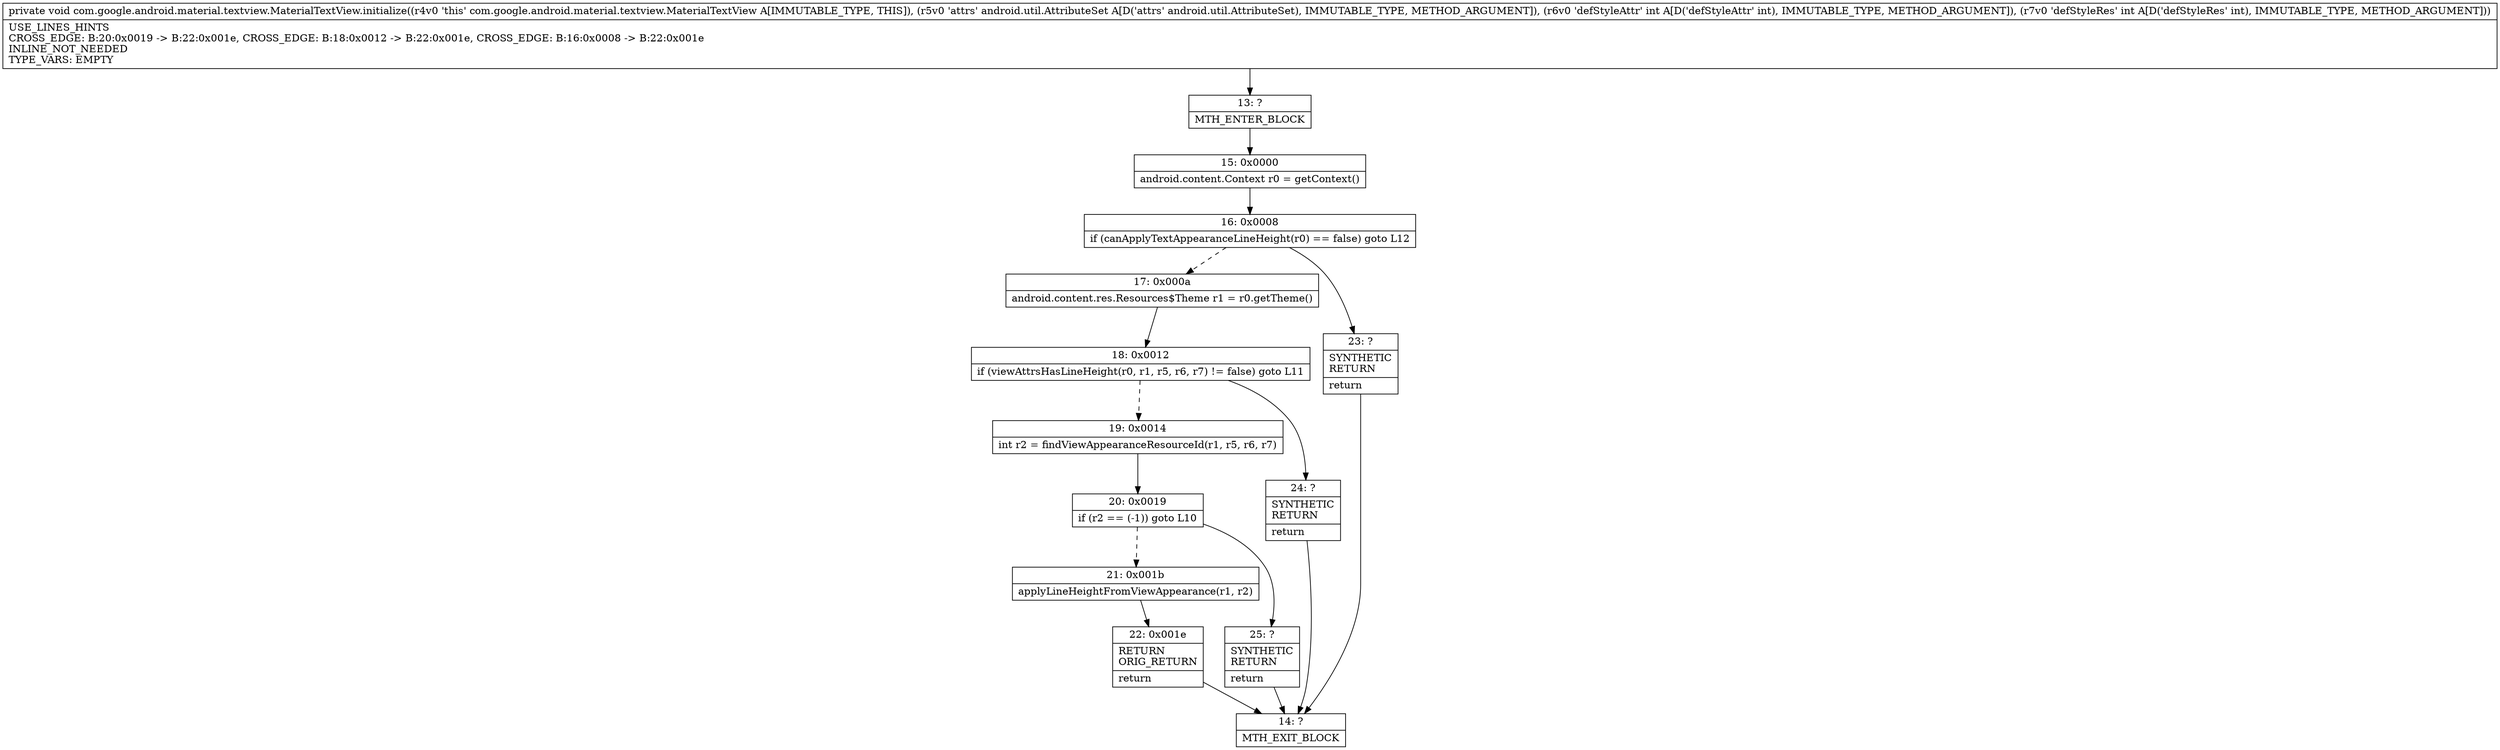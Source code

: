 digraph "CFG forcom.google.android.material.textview.MaterialTextView.initialize(Landroid\/util\/AttributeSet;II)V" {
Node_13 [shape=record,label="{13\:\ ?|MTH_ENTER_BLOCK\l}"];
Node_15 [shape=record,label="{15\:\ 0x0000|android.content.Context r0 = getContext()\l}"];
Node_16 [shape=record,label="{16\:\ 0x0008|if (canApplyTextAppearanceLineHeight(r0) == false) goto L12\l}"];
Node_17 [shape=record,label="{17\:\ 0x000a|android.content.res.Resources$Theme r1 = r0.getTheme()\l}"];
Node_18 [shape=record,label="{18\:\ 0x0012|if (viewAttrsHasLineHeight(r0, r1, r5, r6, r7) != false) goto L11\l}"];
Node_19 [shape=record,label="{19\:\ 0x0014|int r2 = findViewAppearanceResourceId(r1, r5, r6, r7)\l}"];
Node_20 [shape=record,label="{20\:\ 0x0019|if (r2 == (\-1)) goto L10\l}"];
Node_21 [shape=record,label="{21\:\ 0x001b|applyLineHeightFromViewAppearance(r1, r2)\l}"];
Node_22 [shape=record,label="{22\:\ 0x001e|RETURN\lORIG_RETURN\l|return\l}"];
Node_14 [shape=record,label="{14\:\ ?|MTH_EXIT_BLOCK\l}"];
Node_25 [shape=record,label="{25\:\ ?|SYNTHETIC\lRETURN\l|return\l}"];
Node_24 [shape=record,label="{24\:\ ?|SYNTHETIC\lRETURN\l|return\l}"];
Node_23 [shape=record,label="{23\:\ ?|SYNTHETIC\lRETURN\l|return\l}"];
MethodNode[shape=record,label="{private void com.google.android.material.textview.MaterialTextView.initialize((r4v0 'this' com.google.android.material.textview.MaterialTextView A[IMMUTABLE_TYPE, THIS]), (r5v0 'attrs' android.util.AttributeSet A[D('attrs' android.util.AttributeSet), IMMUTABLE_TYPE, METHOD_ARGUMENT]), (r6v0 'defStyleAttr' int A[D('defStyleAttr' int), IMMUTABLE_TYPE, METHOD_ARGUMENT]), (r7v0 'defStyleRes' int A[D('defStyleRes' int), IMMUTABLE_TYPE, METHOD_ARGUMENT]))  | USE_LINES_HINTS\lCROSS_EDGE: B:20:0x0019 \-\> B:22:0x001e, CROSS_EDGE: B:18:0x0012 \-\> B:22:0x001e, CROSS_EDGE: B:16:0x0008 \-\> B:22:0x001e\lINLINE_NOT_NEEDED\lTYPE_VARS: EMPTY\l}"];
MethodNode -> Node_13;Node_13 -> Node_15;
Node_15 -> Node_16;
Node_16 -> Node_17[style=dashed];
Node_16 -> Node_23;
Node_17 -> Node_18;
Node_18 -> Node_19[style=dashed];
Node_18 -> Node_24;
Node_19 -> Node_20;
Node_20 -> Node_21[style=dashed];
Node_20 -> Node_25;
Node_21 -> Node_22;
Node_22 -> Node_14;
Node_25 -> Node_14;
Node_24 -> Node_14;
Node_23 -> Node_14;
}

